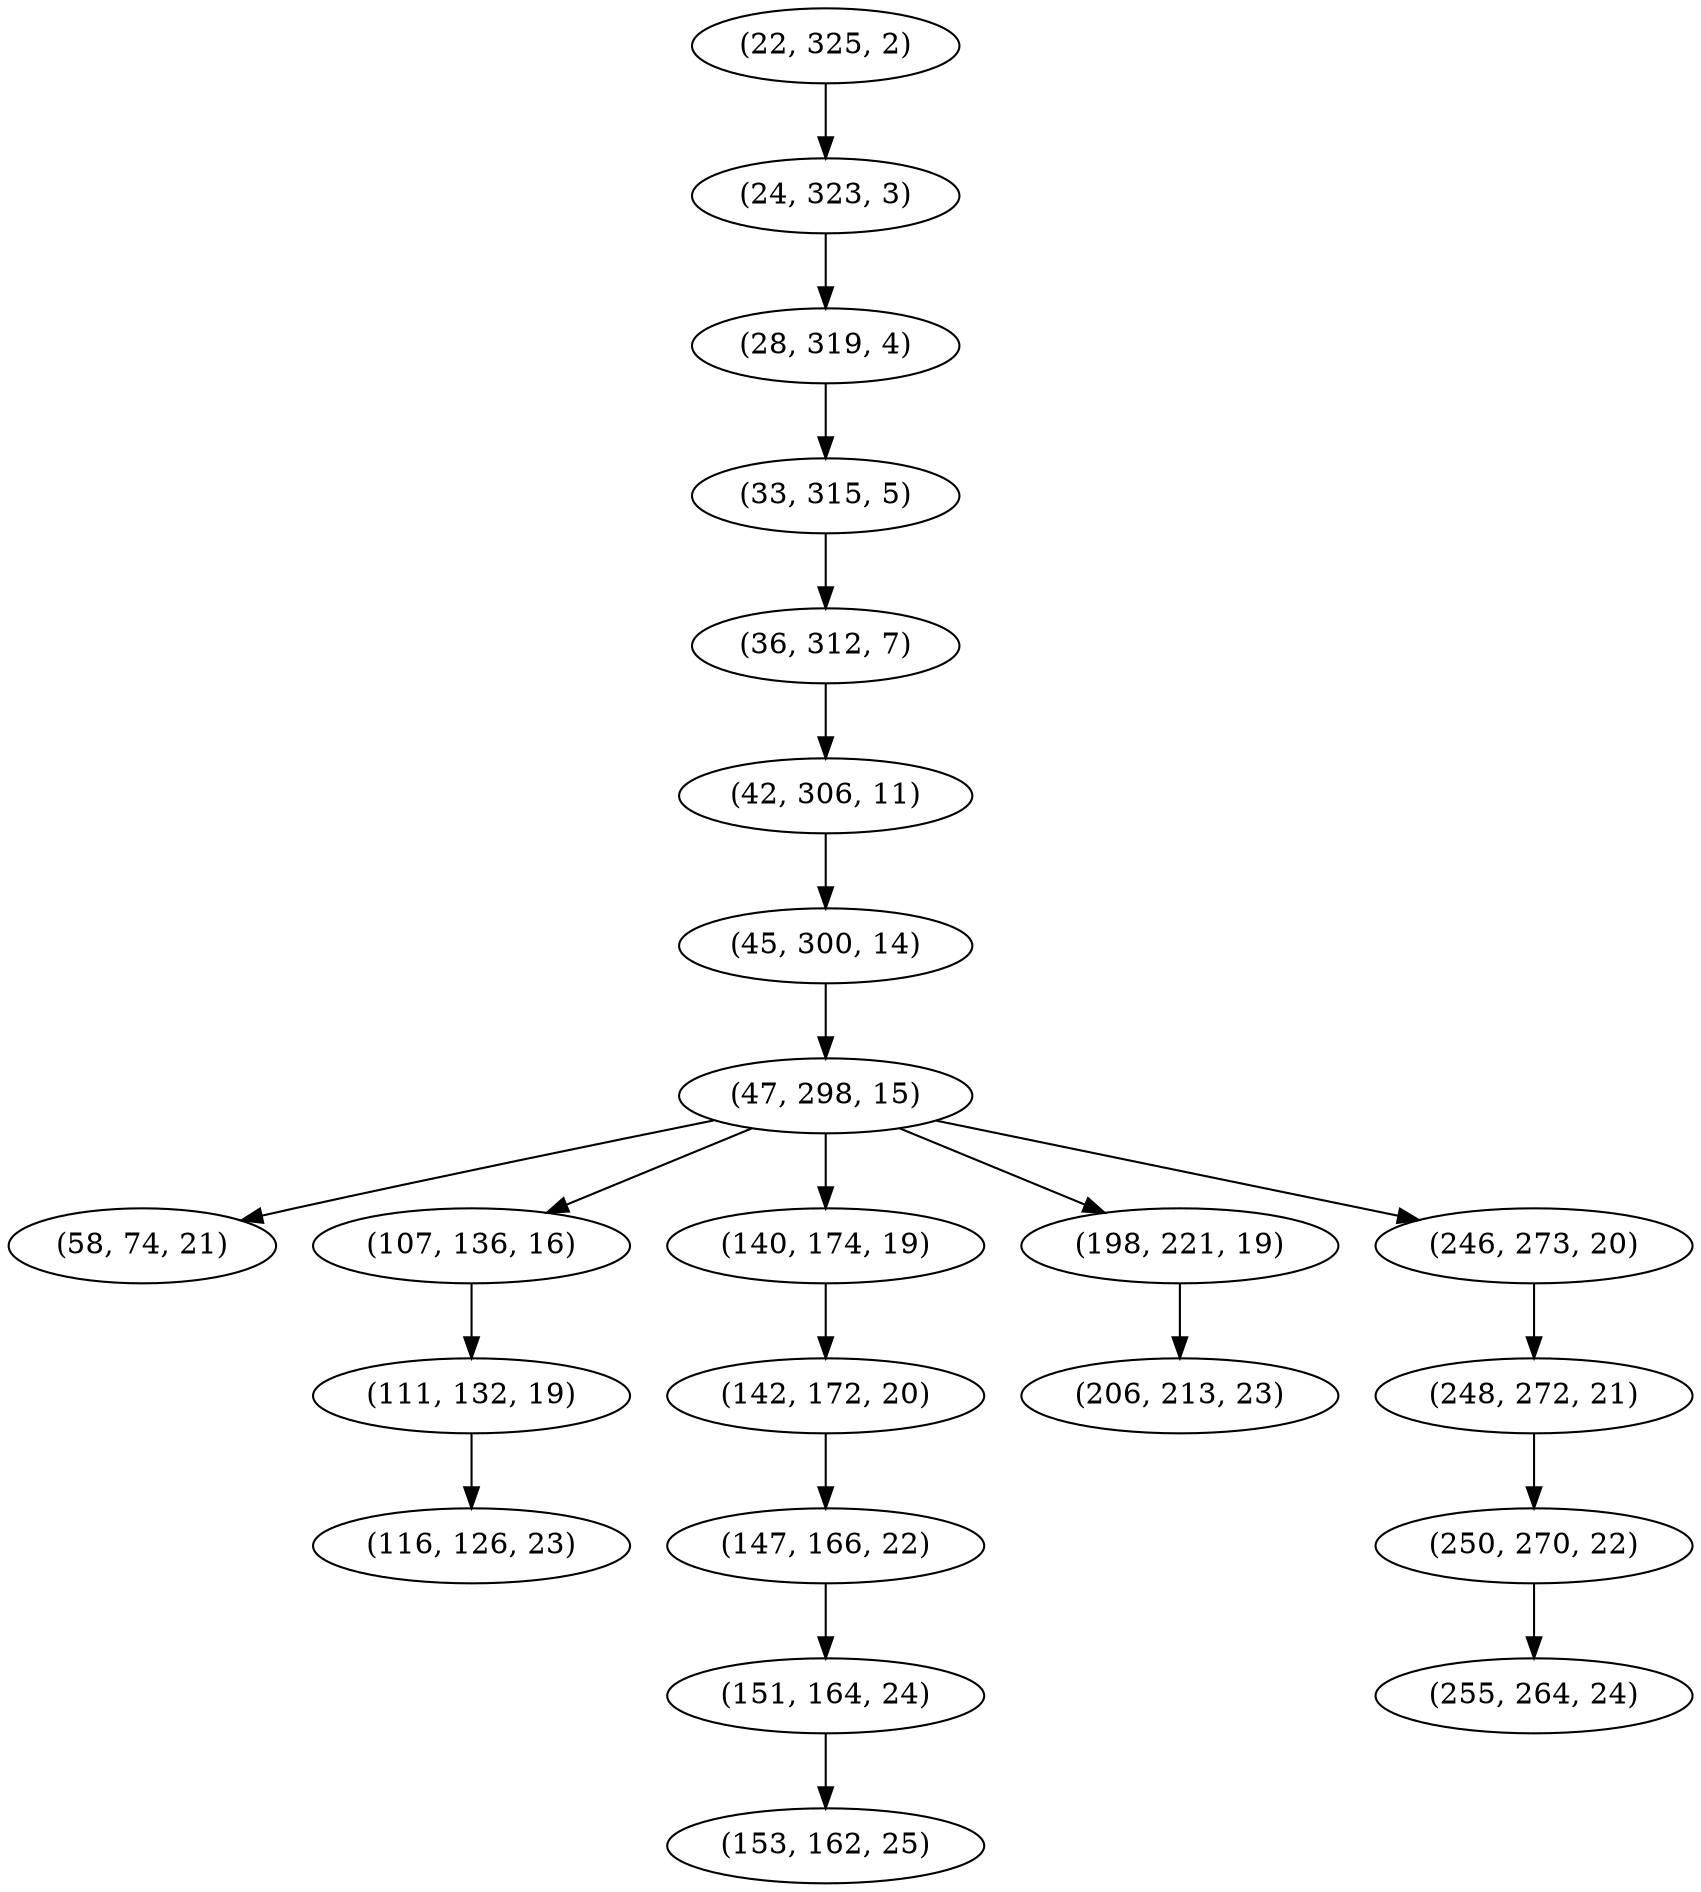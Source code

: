 digraph tree {
    "(22, 325, 2)";
    "(24, 323, 3)";
    "(28, 319, 4)";
    "(33, 315, 5)";
    "(36, 312, 7)";
    "(42, 306, 11)";
    "(45, 300, 14)";
    "(47, 298, 15)";
    "(58, 74, 21)";
    "(107, 136, 16)";
    "(111, 132, 19)";
    "(116, 126, 23)";
    "(140, 174, 19)";
    "(142, 172, 20)";
    "(147, 166, 22)";
    "(151, 164, 24)";
    "(153, 162, 25)";
    "(198, 221, 19)";
    "(206, 213, 23)";
    "(246, 273, 20)";
    "(248, 272, 21)";
    "(250, 270, 22)";
    "(255, 264, 24)";
    "(22, 325, 2)" -> "(24, 323, 3)";
    "(24, 323, 3)" -> "(28, 319, 4)";
    "(28, 319, 4)" -> "(33, 315, 5)";
    "(33, 315, 5)" -> "(36, 312, 7)";
    "(36, 312, 7)" -> "(42, 306, 11)";
    "(42, 306, 11)" -> "(45, 300, 14)";
    "(45, 300, 14)" -> "(47, 298, 15)";
    "(47, 298, 15)" -> "(58, 74, 21)";
    "(47, 298, 15)" -> "(107, 136, 16)";
    "(47, 298, 15)" -> "(140, 174, 19)";
    "(47, 298, 15)" -> "(198, 221, 19)";
    "(47, 298, 15)" -> "(246, 273, 20)";
    "(107, 136, 16)" -> "(111, 132, 19)";
    "(111, 132, 19)" -> "(116, 126, 23)";
    "(140, 174, 19)" -> "(142, 172, 20)";
    "(142, 172, 20)" -> "(147, 166, 22)";
    "(147, 166, 22)" -> "(151, 164, 24)";
    "(151, 164, 24)" -> "(153, 162, 25)";
    "(198, 221, 19)" -> "(206, 213, 23)";
    "(246, 273, 20)" -> "(248, 272, 21)";
    "(248, 272, 21)" -> "(250, 270, 22)";
    "(250, 270, 22)" -> "(255, 264, 24)";
}
